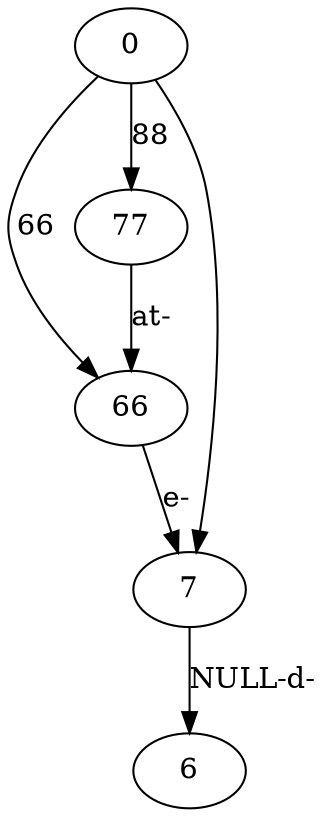 digraph {
	graph [bb="0,0,140.74,384"];
	node [label="\N"];
	0	 [height=0.5,
		pos="53.741,366",
		width=0.75];
	66	 [height=0.5,
		pos="53.741,192",
		width=0.75];
	0 -> 66	 [label=66,
		lp="10.741,279",
		pos="e,38.888,207.32 38.888,350.68 26.795,337.9 10.638,318.02 3.7407,297 -1.2469,281.8 -1.2469,276.2 3.7407,261 9.3989,243.75 21.287,\
227.28 32.052,214.86"];
	77	 [height=0.5,
		pos="53.741,279",
		width=0.75];
	0 -> 77	 [label=88,
		lp="60.741,322.5",
		pos="e,53.741,297.18 53.741,347.8 53.741,336.16 53.741,320.55 53.741,307.24"];
	7	 [height=0.5,
		pos="88.741,105",
		width=0.75];
	0 -> 7	 [pos="e,91.578,122.94 64.836,349.42 73.535,336.18 84.943,316.32 89.741,297 103.89,240.03 97.993,170.52 93.008,133.05"];
	66 -> 7	 [label="e-",
		lp="78.241,148.5",
		pos="e,81.959,122.47 60.656,174.21 65.625,162.14 72.419,145.64 78.08,131.89"];
	77 -> 66	 [label="at-",
		lp="61.241,235.5",
		pos="e,53.741,210.18 53.741,260.8 53.741,249.16 53.741,233.55 53.741,220.24"];
	6	 [height=0.5,
		pos="88.741,18",
		width=0.75];
	7 -> 6	 [label="NULL-d-",
		lp="114.74,61.5",
		pos="e,88.741,36.175 88.741,86.799 88.741,75.163 88.741,59.548 88.741,46.237"];
}
